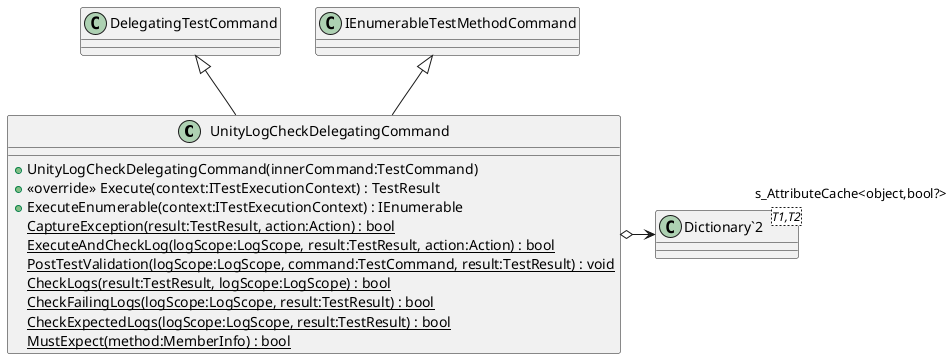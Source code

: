 @startuml
class UnityLogCheckDelegatingCommand {
    + UnityLogCheckDelegatingCommand(innerCommand:TestCommand)
    + <<override>> Execute(context:ITestExecutionContext) : TestResult
    + ExecuteEnumerable(context:ITestExecutionContext) : IEnumerable
    {static} CaptureException(result:TestResult, action:Action) : bool
    {static} ExecuteAndCheckLog(logScope:LogScope, result:TestResult, action:Action) : bool
    {static} PostTestValidation(logScope:LogScope, command:TestCommand, result:TestResult) : void
    {static} CheckLogs(result:TestResult, logScope:LogScope) : bool
    {static} CheckFailingLogs(logScope:LogScope, result:TestResult) : bool
    {static} CheckExpectedLogs(logScope:LogScope, result:TestResult) : bool
    {static} MustExpect(method:MemberInfo) : bool
}
class "Dictionary`2"<T1,T2> {
}
DelegatingTestCommand <|-- UnityLogCheckDelegatingCommand
IEnumerableTestMethodCommand <|-- UnityLogCheckDelegatingCommand
UnityLogCheckDelegatingCommand o-> "s_AttributeCache<object,bool?>" "Dictionary`2"
@enduml
